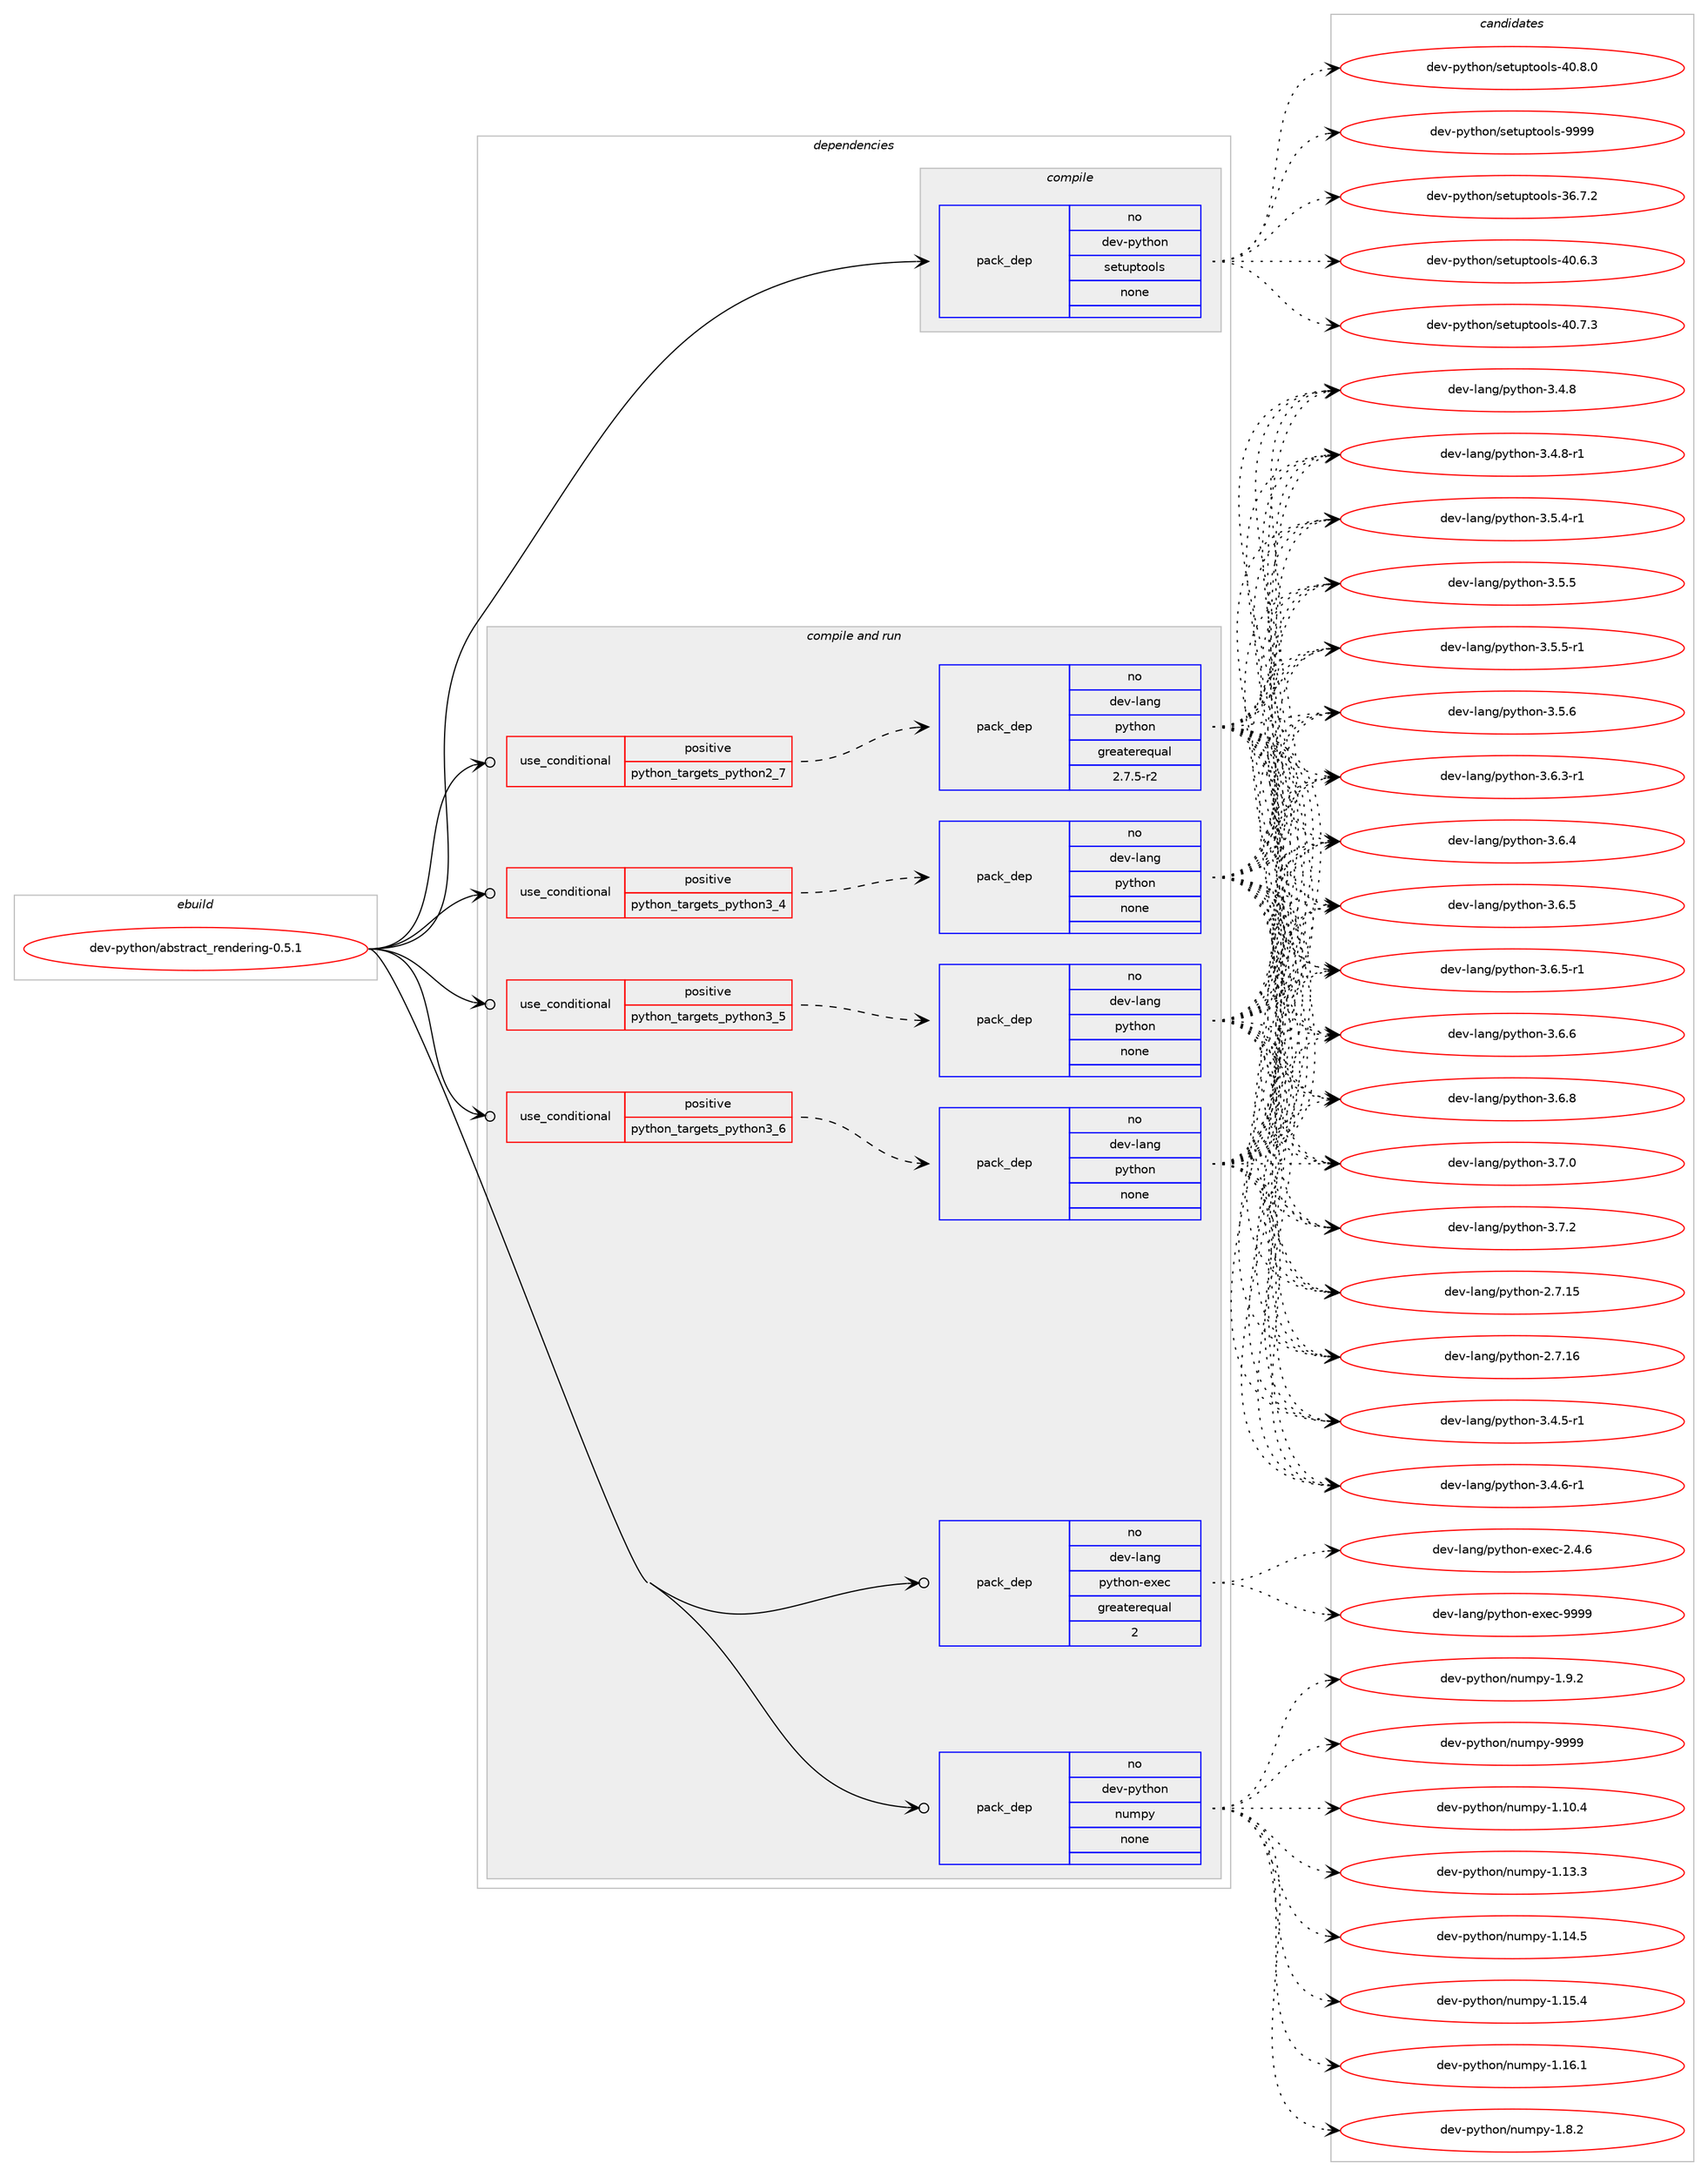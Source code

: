 digraph prolog {

# *************
# Graph options
# *************

newrank=true;
concentrate=true;
compound=true;
graph [rankdir=LR,fontname=Helvetica,fontsize=10,ranksep=1.5];#, ranksep=2.5, nodesep=0.2];
edge  [arrowhead=vee];
node  [fontname=Helvetica,fontsize=10];

# **********
# The ebuild
# **********

subgraph cluster_leftcol {
color=gray;
rank=same;
label=<<i>ebuild</i>>;
id [label="dev-python/abstract_rendering-0.5.1", color=red, width=4, href="../dev-python/abstract_rendering-0.5.1.svg"];
}

# ****************
# The dependencies
# ****************

subgraph cluster_midcol {
color=gray;
label=<<i>dependencies</i>>;
subgraph cluster_compile {
fillcolor="#eeeeee";
style=filled;
label=<<i>compile</i>>;
subgraph pack1003821 {
dependency1397633 [label=<<TABLE BORDER="0" CELLBORDER="1" CELLSPACING="0" CELLPADDING="4" WIDTH="220"><TR><TD ROWSPAN="6" CELLPADDING="30">pack_dep</TD></TR><TR><TD WIDTH="110">no</TD></TR><TR><TD>dev-python</TD></TR><TR><TD>setuptools</TD></TR><TR><TD>none</TD></TR><TR><TD></TD></TR></TABLE>>, shape=none, color=blue];
}
id:e -> dependency1397633:w [weight=20,style="solid",arrowhead="vee"];
}
subgraph cluster_compileandrun {
fillcolor="#eeeeee";
style=filled;
label=<<i>compile and run</i>>;
subgraph cond370587 {
dependency1397634 [label=<<TABLE BORDER="0" CELLBORDER="1" CELLSPACING="0" CELLPADDING="4"><TR><TD ROWSPAN="3" CELLPADDING="10">use_conditional</TD></TR><TR><TD>positive</TD></TR><TR><TD>python_targets_python2_7</TD></TR></TABLE>>, shape=none, color=red];
subgraph pack1003822 {
dependency1397635 [label=<<TABLE BORDER="0" CELLBORDER="1" CELLSPACING="0" CELLPADDING="4" WIDTH="220"><TR><TD ROWSPAN="6" CELLPADDING="30">pack_dep</TD></TR><TR><TD WIDTH="110">no</TD></TR><TR><TD>dev-lang</TD></TR><TR><TD>python</TD></TR><TR><TD>greaterequal</TD></TR><TR><TD>2.7.5-r2</TD></TR></TABLE>>, shape=none, color=blue];
}
dependency1397634:e -> dependency1397635:w [weight=20,style="dashed",arrowhead="vee"];
}
id:e -> dependency1397634:w [weight=20,style="solid",arrowhead="odotvee"];
subgraph cond370588 {
dependency1397636 [label=<<TABLE BORDER="0" CELLBORDER="1" CELLSPACING="0" CELLPADDING="4"><TR><TD ROWSPAN="3" CELLPADDING="10">use_conditional</TD></TR><TR><TD>positive</TD></TR><TR><TD>python_targets_python3_4</TD></TR></TABLE>>, shape=none, color=red];
subgraph pack1003823 {
dependency1397637 [label=<<TABLE BORDER="0" CELLBORDER="1" CELLSPACING="0" CELLPADDING="4" WIDTH="220"><TR><TD ROWSPAN="6" CELLPADDING="30">pack_dep</TD></TR><TR><TD WIDTH="110">no</TD></TR><TR><TD>dev-lang</TD></TR><TR><TD>python</TD></TR><TR><TD>none</TD></TR><TR><TD></TD></TR></TABLE>>, shape=none, color=blue];
}
dependency1397636:e -> dependency1397637:w [weight=20,style="dashed",arrowhead="vee"];
}
id:e -> dependency1397636:w [weight=20,style="solid",arrowhead="odotvee"];
subgraph cond370589 {
dependency1397638 [label=<<TABLE BORDER="0" CELLBORDER="1" CELLSPACING="0" CELLPADDING="4"><TR><TD ROWSPAN="3" CELLPADDING="10">use_conditional</TD></TR><TR><TD>positive</TD></TR><TR><TD>python_targets_python3_5</TD></TR></TABLE>>, shape=none, color=red];
subgraph pack1003824 {
dependency1397639 [label=<<TABLE BORDER="0" CELLBORDER="1" CELLSPACING="0" CELLPADDING="4" WIDTH="220"><TR><TD ROWSPAN="6" CELLPADDING="30">pack_dep</TD></TR><TR><TD WIDTH="110">no</TD></TR><TR><TD>dev-lang</TD></TR><TR><TD>python</TD></TR><TR><TD>none</TD></TR><TR><TD></TD></TR></TABLE>>, shape=none, color=blue];
}
dependency1397638:e -> dependency1397639:w [weight=20,style="dashed",arrowhead="vee"];
}
id:e -> dependency1397638:w [weight=20,style="solid",arrowhead="odotvee"];
subgraph cond370590 {
dependency1397640 [label=<<TABLE BORDER="0" CELLBORDER="1" CELLSPACING="0" CELLPADDING="4"><TR><TD ROWSPAN="3" CELLPADDING="10">use_conditional</TD></TR><TR><TD>positive</TD></TR><TR><TD>python_targets_python3_6</TD></TR></TABLE>>, shape=none, color=red];
subgraph pack1003825 {
dependency1397641 [label=<<TABLE BORDER="0" CELLBORDER="1" CELLSPACING="0" CELLPADDING="4" WIDTH="220"><TR><TD ROWSPAN="6" CELLPADDING="30">pack_dep</TD></TR><TR><TD WIDTH="110">no</TD></TR><TR><TD>dev-lang</TD></TR><TR><TD>python</TD></TR><TR><TD>none</TD></TR><TR><TD></TD></TR></TABLE>>, shape=none, color=blue];
}
dependency1397640:e -> dependency1397641:w [weight=20,style="dashed",arrowhead="vee"];
}
id:e -> dependency1397640:w [weight=20,style="solid",arrowhead="odotvee"];
subgraph pack1003826 {
dependency1397642 [label=<<TABLE BORDER="0" CELLBORDER="1" CELLSPACING="0" CELLPADDING="4" WIDTH="220"><TR><TD ROWSPAN="6" CELLPADDING="30">pack_dep</TD></TR><TR><TD WIDTH="110">no</TD></TR><TR><TD>dev-lang</TD></TR><TR><TD>python-exec</TD></TR><TR><TD>greaterequal</TD></TR><TR><TD>2</TD></TR></TABLE>>, shape=none, color=blue];
}
id:e -> dependency1397642:w [weight=20,style="solid",arrowhead="odotvee"];
subgraph pack1003827 {
dependency1397643 [label=<<TABLE BORDER="0" CELLBORDER="1" CELLSPACING="0" CELLPADDING="4" WIDTH="220"><TR><TD ROWSPAN="6" CELLPADDING="30">pack_dep</TD></TR><TR><TD WIDTH="110">no</TD></TR><TR><TD>dev-python</TD></TR><TR><TD>numpy</TD></TR><TR><TD>none</TD></TR><TR><TD></TD></TR></TABLE>>, shape=none, color=blue];
}
id:e -> dependency1397643:w [weight=20,style="solid",arrowhead="odotvee"];
}
subgraph cluster_run {
fillcolor="#eeeeee";
style=filled;
label=<<i>run</i>>;
}
}

# **************
# The candidates
# **************

subgraph cluster_choices {
rank=same;
color=gray;
label=<<i>candidates</i>>;

subgraph choice1003821 {
color=black;
nodesep=1;
choice100101118451121211161041111104711510111611711211611111110811545515446554650 [label="dev-python/setuptools-36.7.2", color=red, width=4,href="../dev-python/setuptools-36.7.2.svg"];
choice100101118451121211161041111104711510111611711211611111110811545524846544651 [label="dev-python/setuptools-40.6.3", color=red, width=4,href="../dev-python/setuptools-40.6.3.svg"];
choice100101118451121211161041111104711510111611711211611111110811545524846554651 [label="dev-python/setuptools-40.7.3", color=red, width=4,href="../dev-python/setuptools-40.7.3.svg"];
choice100101118451121211161041111104711510111611711211611111110811545524846564648 [label="dev-python/setuptools-40.8.0", color=red, width=4,href="../dev-python/setuptools-40.8.0.svg"];
choice10010111845112121116104111110471151011161171121161111111081154557575757 [label="dev-python/setuptools-9999", color=red, width=4,href="../dev-python/setuptools-9999.svg"];
dependency1397633:e -> choice100101118451121211161041111104711510111611711211611111110811545515446554650:w [style=dotted,weight="100"];
dependency1397633:e -> choice100101118451121211161041111104711510111611711211611111110811545524846544651:w [style=dotted,weight="100"];
dependency1397633:e -> choice100101118451121211161041111104711510111611711211611111110811545524846554651:w [style=dotted,weight="100"];
dependency1397633:e -> choice100101118451121211161041111104711510111611711211611111110811545524846564648:w [style=dotted,weight="100"];
dependency1397633:e -> choice10010111845112121116104111110471151011161171121161111111081154557575757:w [style=dotted,weight="100"];
}
subgraph choice1003822 {
color=black;
nodesep=1;
choice10010111845108971101034711212111610411111045504655464953 [label="dev-lang/python-2.7.15", color=red, width=4,href="../dev-lang/python-2.7.15.svg"];
choice10010111845108971101034711212111610411111045504655464954 [label="dev-lang/python-2.7.16", color=red, width=4,href="../dev-lang/python-2.7.16.svg"];
choice1001011184510897110103471121211161041111104551465246534511449 [label="dev-lang/python-3.4.5-r1", color=red, width=4,href="../dev-lang/python-3.4.5-r1.svg"];
choice1001011184510897110103471121211161041111104551465246544511449 [label="dev-lang/python-3.4.6-r1", color=red, width=4,href="../dev-lang/python-3.4.6-r1.svg"];
choice100101118451089711010347112121116104111110455146524656 [label="dev-lang/python-3.4.8", color=red, width=4,href="../dev-lang/python-3.4.8.svg"];
choice1001011184510897110103471121211161041111104551465246564511449 [label="dev-lang/python-3.4.8-r1", color=red, width=4,href="../dev-lang/python-3.4.8-r1.svg"];
choice1001011184510897110103471121211161041111104551465346524511449 [label="dev-lang/python-3.5.4-r1", color=red, width=4,href="../dev-lang/python-3.5.4-r1.svg"];
choice100101118451089711010347112121116104111110455146534653 [label="dev-lang/python-3.5.5", color=red, width=4,href="../dev-lang/python-3.5.5.svg"];
choice1001011184510897110103471121211161041111104551465346534511449 [label="dev-lang/python-3.5.5-r1", color=red, width=4,href="../dev-lang/python-3.5.5-r1.svg"];
choice100101118451089711010347112121116104111110455146534654 [label="dev-lang/python-3.5.6", color=red, width=4,href="../dev-lang/python-3.5.6.svg"];
choice1001011184510897110103471121211161041111104551465446514511449 [label="dev-lang/python-3.6.3-r1", color=red, width=4,href="../dev-lang/python-3.6.3-r1.svg"];
choice100101118451089711010347112121116104111110455146544652 [label="dev-lang/python-3.6.4", color=red, width=4,href="../dev-lang/python-3.6.4.svg"];
choice100101118451089711010347112121116104111110455146544653 [label="dev-lang/python-3.6.5", color=red, width=4,href="../dev-lang/python-3.6.5.svg"];
choice1001011184510897110103471121211161041111104551465446534511449 [label="dev-lang/python-3.6.5-r1", color=red, width=4,href="../dev-lang/python-3.6.5-r1.svg"];
choice100101118451089711010347112121116104111110455146544654 [label="dev-lang/python-3.6.6", color=red, width=4,href="../dev-lang/python-3.6.6.svg"];
choice100101118451089711010347112121116104111110455146544656 [label="dev-lang/python-3.6.8", color=red, width=4,href="../dev-lang/python-3.6.8.svg"];
choice100101118451089711010347112121116104111110455146554648 [label="dev-lang/python-3.7.0", color=red, width=4,href="../dev-lang/python-3.7.0.svg"];
choice100101118451089711010347112121116104111110455146554650 [label="dev-lang/python-3.7.2", color=red, width=4,href="../dev-lang/python-3.7.2.svg"];
dependency1397635:e -> choice10010111845108971101034711212111610411111045504655464953:w [style=dotted,weight="100"];
dependency1397635:e -> choice10010111845108971101034711212111610411111045504655464954:w [style=dotted,weight="100"];
dependency1397635:e -> choice1001011184510897110103471121211161041111104551465246534511449:w [style=dotted,weight="100"];
dependency1397635:e -> choice1001011184510897110103471121211161041111104551465246544511449:w [style=dotted,weight="100"];
dependency1397635:e -> choice100101118451089711010347112121116104111110455146524656:w [style=dotted,weight="100"];
dependency1397635:e -> choice1001011184510897110103471121211161041111104551465246564511449:w [style=dotted,weight="100"];
dependency1397635:e -> choice1001011184510897110103471121211161041111104551465346524511449:w [style=dotted,weight="100"];
dependency1397635:e -> choice100101118451089711010347112121116104111110455146534653:w [style=dotted,weight="100"];
dependency1397635:e -> choice1001011184510897110103471121211161041111104551465346534511449:w [style=dotted,weight="100"];
dependency1397635:e -> choice100101118451089711010347112121116104111110455146534654:w [style=dotted,weight="100"];
dependency1397635:e -> choice1001011184510897110103471121211161041111104551465446514511449:w [style=dotted,weight="100"];
dependency1397635:e -> choice100101118451089711010347112121116104111110455146544652:w [style=dotted,weight="100"];
dependency1397635:e -> choice100101118451089711010347112121116104111110455146544653:w [style=dotted,weight="100"];
dependency1397635:e -> choice1001011184510897110103471121211161041111104551465446534511449:w [style=dotted,weight="100"];
dependency1397635:e -> choice100101118451089711010347112121116104111110455146544654:w [style=dotted,weight="100"];
dependency1397635:e -> choice100101118451089711010347112121116104111110455146544656:w [style=dotted,weight="100"];
dependency1397635:e -> choice100101118451089711010347112121116104111110455146554648:w [style=dotted,weight="100"];
dependency1397635:e -> choice100101118451089711010347112121116104111110455146554650:w [style=dotted,weight="100"];
}
subgraph choice1003823 {
color=black;
nodesep=1;
choice10010111845108971101034711212111610411111045504655464953 [label="dev-lang/python-2.7.15", color=red, width=4,href="../dev-lang/python-2.7.15.svg"];
choice10010111845108971101034711212111610411111045504655464954 [label="dev-lang/python-2.7.16", color=red, width=4,href="../dev-lang/python-2.7.16.svg"];
choice1001011184510897110103471121211161041111104551465246534511449 [label="dev-lang/python-3.4.5-r1", color=red, width=4,href="../dev-lang/python-3.4.5-r1.svg"];
choice1001011184510897110103471121211161041111104551465246544511449 [label="dev-lang/python-3.4.6-r1", color=red, width=4,href="../dev-lang/python-3.4.6-r1.svg"];
choice100101118451089711010347112121116104111110455146524656 [label="dev-lang/python-3.4.8", color=red, width=4,href="../dev-lang/python-3.4.8.svg"];
choice1001011184510897110103471121211161041111104551465246564511449 [label="dev-lang/python-3.4.8-r1", color=red, width=4,href="../dev-lang/python-3.4.8-r1.svg"];
choice1001011184510897110103471121211161041111104551465346524511449 [label="dev-lang/python-3.5.4-r1", color=red, width=4,href="../dev-lang/python-3.5.4-r1.svg"];
choice100101118451089711010347112121116104111110455146534653 [label="dev-lang/python-3.5.5", color=red, width=4,href="../dev-lang/python-3.5.5.svg"];
choice1001011184510897110103471121211161041111104551465346534511449 [label="dev-lang/python-3.5.5-r1", color=red, width=4,href="../dev-lang/python-3.5.5-r1.svg"];
choice100101118451089711010347112121116104111110455146534654 [label="dev-lang/python-3.5.6", color=red, width=4,href="../dev-lang/python-3.5.6.svg"];
choice1001011184510897110103471121211161041111104551465446514511449 [label="dev-lang/python-3.6.3-r1", color=red, width=4,href="../dev-lang/python-3.6.3-r1.svg"];
choice100101118451089711010347112121116104111110455146544652 [label="dev-lang/python-3.6.4", color=red, width=4,href="../dev-lang/python-3.6.4.svg"];
choice100101118451089711010347112121116104111110455146544653 [label="dev-lang/python-3.6.5", color=red, width=4,href="../dev-lang/python-3.6.5.svg"];
choice1001011184510897110103471121211161041111104551465446534511449 [label="dev-lang/python-3.6.5-r1", color=red, width=4,href="../dev-lang/python-3.6.5-r1.svg"];
choice100101118451089711010347112121116104111110455146544654 [label="dev-lang/python-3.6.6", color=red, width=4,href="../dev-lang/python-3.6.6.svg"];
choice100101118451089711010347112121116104111110455146544656 [label="dev-lang/python-3.6.8", color=red, width=4,href="../dev-lang/python-3.6.8.svg"];
choice100101118451089711010347112121116104111110455146554648 [label="dev-lang/python-3.7.0", color=red, width=4,href="../dev-lang/python-3.7.0.svg"];
choice100101118451089711010347112121116104111110455146554650 [label="dev-lang/python-3.7.2", color=red, width=4,href="../dev-lang/python-3.7.2.svg"];
dependency1397637:e -> choice10010111845108971101034711212111610411111045504655464953:w [style=dotted,weight="100"];
dependency1397637:e -> choice10010111845108971101034711212111610411111045504655464954:w [style=dotted,weight="100"];
dependency1397637:e -> choice1001011184510897110103471121211161041111104551465246534511449:w [style=dotted,weight="100"];
dependency1397637:e -> choice1001011184510897110103471121211161041111104551465246544511449:w [style=dotted,weight="100"];
dependency1397637:e -> choice100101118451089711010347112121116104111110455146524656:w [style=dotted,weight="100"];
dependency1397637:e -> choice1001011184510897110103471121211161041111104551465246564511449:w [style=dotted,weight="100"];
dependency1397637:e -> choice1001011184510897110103471121211161041111104551465346524511449:w [style=dotted,weight="100"];
dependency1397637:e -> choice100101118451089711010347112121116104111110455146534653:w [style=dotted,weight="100"];
dependency1397637:e -> choice1001011184510897110103471121211161041111104551465346534511449:w [style=dotted,weight="100"];
dependency1397637:e -> choice100101118451089711010347112121116104111110455146534654:w [style=dotted,weight="100"];
dependency1397637:e -> choice1001011184510897110103471121211161041111104551465446514511449:w [style=dotted,weight="100"];
dependency1397637:e -> choice100101118451089711010347112121116104111110455146544652:w [style=dotted,weight="100"];
dependency1397637:e -> choice100101118451089711010347112121116104111110455146544653:w [style=dotted,weight="100"];
dependency1397637:e -> choice1001011184510897110103471121211161041111104551465446534511449:w [style=dotted,weight="100"];
dependency1397637:e -> choice100101118451089711010347112121116104111110455146544654:w [style=dotted,weight="100"];
dependency1397637:e -> choice100101118451089711010347112121116104111110455146544656:w [style=dotted,weight="100"];
dependency1397637:e -> choice100101118451089711010347112121116104111110455146554648:w [style=dotted,weight="100"];
dependency1397637:e -> choice100101118451089711010347112121116104111110455146554650:w [style=dotted,weight="100"];
}
subgraph choice1003824 {
color=black;
nodesep=1;
choice10010111845108971101034711212111610411111045504655464953 [label="dev-lang/python-2.7.15", color=red, width=4,href="../dev-lang/python-2.7.15.svg"];
choice10010111845108971101034711212111610411111045504655464954 [label="dev-lang/python-2.7.16", color=red, width=4,href="../dev-lang/python-2.7.16.svg"];
choice1001011184510897110103471121211161041111104551465246534511449 [label="dev-lang/python-3.4.5-r1", color=red, width=4,href="../dev-lang/python-3.4.5-r1.svg"];
choice1001011184510897110103471121211161041111104551465246544511449 [label="dev-lang/python-3.4.6-r1", color=red, width=4,href="../dev-lang/python-3.4.6-r1.svg"];
choice100101118451089711010347112121116104111110455146524656 [label="dev-lang/python-3.4.8", color=red, width=4,href="../dev-lang/python-3.4.8.svg"];
choice1001011184510897110103471121211161041111104551465246564511449 [label="dev-lang/python-3.4.8-r1", color=red, width=4,href="../dev-lang/python-3.4.8-r1.svg"];
choice1001011184510897110103471121211161041111104551465346524511449 [label="dev-lang/python-3.5.4-r1", color=red, width=4,href="../dev-lang/python-3.5.4-r1.svg"];
choice100101118451089711010347112121116104111110455146534653 [label="dev-lang/python-3.5.5", color=red, width=4,href="../dev-lang/python-3.5.5.svg"];
choice1001011184510897110103471121211161041111104551465346534511449 [label="dev-lang/python-3.5.5-r1", color=red, width=4,href="../dev-lang/python-3.5.5-r1.svg"];
choice100101118451089711010347112121116104111110455146534654 [label="dev-lang/python-3.5.6", color=red, width=4,href="../dev-lang/python-3.5.6.svg"];
choice1001011184510897110103471121211161041111104551465446514511449 [label="dev-lang/python-3.6.3-r1", color=red, width=4,href="../dev-lang/python-3.6.3-r1.svg"];
choice100101118451089711010347112121116104111110455146544652 [label="dev-lang/python-3.6.4", color=red, width=4,href="../dev-lang/python-3.6.4.svg"];
choice100101118451089711010347112121116104111110455146544653 [label="dev-lang/python-3.6.5", color=red, width=4,href="../dev-lang/python-3.6.5.svg"];
choice1001011184510897110103471121211161041111104551465446534511449 [label="dev-lang/python-3.6.5-r1", color=red, width=4,href="../dev-lang/python-3.6.5-r1.svg"];
choice100101118451089711010347112121116104111110455146544654 [label="dev-lang/python-3.6.6", color=red, width=4,href="../dev-lang/python-3.6.6.svg"];
choice100101118451089711010347112121116104111110455146544656 [label="dev-lang/python-3.6.8", color=red, width=4,href="../dev-lang/python-3.6.8.svg"];
choice100101118451089711010347112121116104111110455146554648 [label="dev-lang/python-3.7.0", color=red, width=4,href="../dev-lang/python-3.7.0.svg"];
choice100101118451089711010347112121116104111110455146554650 [label="dev-lang/python-3.7.2", color=red, width=4,href="../dev-lang/python-3.7.2.svg"];
dependency1397639:e -> choice10010111845108971101034711212111610411111045504655464953:w [style=dotted,weight="100"];
dependency1397639:e -> choice10010111845108971101034711212111610411111045504655464954:w [style=dotted,weight="100"];
dependency1397639:e -> choice1001011184510897110103471121211161041111104551465246534511449:w [style=dotted,weight="100"];
dependency1397639:e -> choice1001011184510897110103471121211161041111104551465246544511449:w [style=dotted,weight="100"];
dependency1397639:e -> choice100101118451089711010347112121116104111110455146524656:w [style=dotted,weight="100"];
dependency1397639:e -> choice1001011184510897110103471121211161041111104551465246564511449:w [style=dotted,weight="100"];
dependency1397639:e -> choice1001011184510897110103471121211161041111104551465346524511449:w [style=dotted,weight="100"];
dependency1397639:e -> choice100101118451089711010347112121116104111110455146534653:w [style=dotted,weight="100"];
dependency1397639:e -> choice1001011184510897110103471121211161041111104551465346534511449:w [style=dotted,weight="100"];
dependency1397639:e -> choice100101118451089711010347112121116104111110455146534654:w [style=dotted,weight="100"];
dependency1397639:e -> choice1001011184510897110103471121211161041111104551465446514511449:w [style=dotted,weight="100"];
dependency1397639:e -> choice100101118451089711010347112121116104111110455146544652:w [style=dotted,weight="100"];
dependency1397639:e -> choice100101118451089711010347112121116104111110455146544653:w [style=dotted,weight="100"];
dependency1397639:e -> choice1001011184510897110103471121211161041111104551465446534511449:w [style=dotted,weight="100"];
dependency1397639:e -> choice100101118451089711010347112121116104111110455146544654:w [style=dotted,weight="100"];
dependency1397639:e -> choice100101118451089711010347112121116104111110455146544656:w [style=dotted,weight="100"];
dependency1397639:e -> choice100101118451089711010347112121116104111110455146554648:w [style=dotted,weight="100"];
dependency1397639:e -> choice100101118451089711010347112121116104111110455146554650:w [style=dotted,weight="100"];
}
subgraph choice1003825 {
color=black;
nodesep=1;
choice10010111845108971101034711212111610411111045504655464953 [label="dev-lang/python-2.7.15", color=red, width=4,href="../dev-lang/python-2.7.15.svg"];
choice10010111845108971101034711212111610411111045504655464954 [label="dev-lang/python-2.7.16", color=red, width=4,href="../dev-lang/python-2.7.16.svg"];
choice1001011184510897110103471121211161041111104551465246534511449 [label="dev-lang/python-3.4.5-r1", color=red, width=4,href="../dev-lang/python-3.4.5-r1.svg"];
choice1001011184510897110103471121211161041111104551465246544511449 [label="dev-lang/python-3.4.6-r1", color=red, width=4,href="../dev-lang/python-3.4.6-r1.svg"];
choice100101118451089711010347112121116104111110455146524656 [label="dev-lang/python-3.4.8", color=red, width=4,href="../dev-lang/python-3.4.8.svg"];
choice1001011184510897110103471121211161041111104551465246564511449 [label="dev-lang/python-3.4.8-r1", color=red, width=4,href="../dev-lang/python-3.4.8-r1.svg"];
choice1001011184510897110103471121211161041111104551465346524511449 [label="dev-lang/python-3.5.4-r1", color=red, width=4,href="../dev-lang/python-3.5.4-r1.svg"];
choice100101118451089711010347112121116104111110455146534653 [label="dev-lang/python-3.5.5", color=red, width=4,href="../dev-lang/python-3.5.5.svg"];
choice1001011184510897110103471121211161041111104551465346534511449 [label="dev-lang/python-3.5.5-r1", color=red, width=4,href="../dev-lang/python-3.5.5-r1.svg"];
choice100101118451089711010347112121116104111110455146534654 [label="dev-lang/python-3.5.6", color=red, width=4,href="../dev-lang/python-3.5.6.svg"];
choice1001011184510897110103471121211161041111104551465446514511449 [label="dev-lang/python-3.6.3-r1", color=red, width=4,href="../dev-lang/python-3.6.3-r1.svg"];
choice100101118451089711010347112121116104111110455146544652 [label="dev-lang/python-3.6.4", color=red, width=4,href="../dev-lang/python-3.6.4.svg"];
choice100101118451089711010347112121116104111110455146544653 [label="dev-lang/python-3.6.5", color=red, width=4,href="../dev-lang/python-3.6.5.svg"];
choice1001011184510897110103471121211161041111104551465446534511449 [label="dev-lang/python-3.6.5-r1", color=red, width=4,href="../dev-lang/python-3.6.5-r1.svg"];
choice100101118451089711010347112121116104111110455146544654 [label="dev-lang/python-3.6.6", color=red, width=4,href="../dev-lang/python-3.6.6.svg"];
choice100101118451089711010347112121116104111110455146544656 [label="dev-lang/python-3.6.8", color=red, width=4,href="../dev-lang/python-3.6.8.svg"];
choice100101118451089711010347112121116104111110455146554648 [label="dev-lang/python-3.7.0", color=red, width=4,href="../dev-lang/python-3.7.0.svg"];
choice100101118451089711010347112121116104111110455146554650 [label="dev-lang/python-3.7.2", color=red, width=4,href="../dev-lang/python-3.7.2.svg"];
dependency1397641:e -> choice10010111845108971101034711212111610411111045504655464953:w [style=dotted,weight="100"];
dependency1397641:e -> choice10010111845108971101034711212111610411111045504655464954:w [style=dotted,weight="100"];
dependency1397641:e -> choice1001011184510897110103471121211161041111104551465246534511449:w [style=dotted,weight="100"];
dependency1397641:e -> choice1001011184510897110103471121211161041111104551465246544511449:w [style=dotted,weight="100"];
dependency1397641:e -> choice100101118451089711010347112121116104111110455146524656:w [style=dotted,weight="100"];
dependency1397641:e -> choice1001011184510897110103471121211161041111104551465246564511449:w [style=dotted,weight="100"];
dependency1397641:e -> choice1001011184510897110103471121211161041111104551465346524511449:w [style=dotted,weight="100"];
dependency1397641:e -> choice100101118451089711010347112121116104111110455146534653:w [style=dotted,weight="100"];
dependency1397641:e -> choice1001011184510897110103471121211161041111104551465346534511449:w [style=dotted,weight="100"];
dependency1397641:e -> choice100101118451089711010347112121116104111110455146534654:w [style=dotted,weight="100"];
dependency1397641:e -> choice1001011184510897110103471121211161041111104551465446514511449:w [style=dotted,weight="100"];
dependency1397641:e -> choice100101118451089711010347112121116104111110455146544652:w [style=dotted,weight="100"];
dependency1397641:e -> choice100101118451089711010347112121116104111110455146544653:w [style=dotted,weight="100"];
dependency1397641:e -> choice1001011184510897110103471121211161041111104551465446534511449:w [style=dotted,weight="100"];
dependency1397641:e -> choice100101118451089711010347112121116104111110455146544654:w [style=dotted,weight="100"];
dependency1397641:e -> choice100101118451089711010347112121116104111110455146544656:w [style=dotted,weight="100"];
dependency1397641:e -> choice100101118451089711010347112121116104111110455146554648:w [style=dotted,weight="100"];
dependency1397641:e -> choice100101118451089711010347112121116104111110455146554650:w [style=dotted,weight="100"];
}
subgraph choice1003826 {
color=black;
nodesep=1;
choice1001011184510897110103471121211161041111104510112010199455046524654 [label="dev-lang/python-exec-2.4.6", color=red, width=4,href="../dev-lang/python-exec-2.4.6.svg"];
choice10010111845108971101034711212111610411111045101120101994557575757 [label="dev-lang/python-exec-9999", color=red, width=4,href="../dev-lang/python-exec-9999.svg"];
dependency1397642:e -> choice1001011184510897110103471121211161041111104510112010199455046524654:w [style=dotted,weight="100"];
dependency1397642:e -> choice10010111845108971101034711212111610411111045101120101994557575757:w [style=dotted,weight="100"];
}
subgraph choice1003827 {
color=black;
nodesep=1;
choice100101118451121211161041111104711011710911212145494649484652 [label="dev-python/numpy-1.10.4", color=red, width=4,href="../dev-python/numpy-1.10.4.svg"];
choice100101118451121211161041111104711011710911212145494649514651 [label="dev-python/numpy-1.13.3", color=red, width=4,href="../dev-python/numpy-1.13.3.svg"];
choice100101118451121211161041111104711011710911212145494649524653 [label="dev-python/numpy-1.14.5", color=red, width=4,href="../dev-python/numpy-1.14.5.svg"];
choice100101118451121211161041111104711011710911212145494649534652 [label="dev-python/numpy-1.15.4", color=red, width=4,href="../dev-python/numpy-1.15.4.svg"];
choice100101118451121211161041111104711011710911212145494649544649 [label="dev-python/numpy-1.16.1", color=red, width=4,href="../dev-python/numpy-1.16.1.svg"];
choice1001011184511212111610411111047110117109112121454946564650 [label="dev-python/numpy-1.8.2", color=red, width=4,href="../dev-python/numpy-1.8.2.svg"];
choice1001011184511212111610411111047110117109112121454946574650 [label="dev-python/numpy-1.9.2", color=red, width=4,href="../dev-python/numpy-1.9.2.svg"];
choice10010111845112121116104111110471101171091121214557575757 [label="dev-python/numpy-9999", color=red, width=4,href="../dev-python/numpy-9999.svg"];
dependency1397643:e -> choice100101118451121211161041111104711011710911212145494649484652:w [style=dotted,weight="100"];
dependency1397643:e -> choice100101118451121211161041111104711011710911212145494649514651:w [style=dotted,weight="100"];
dependency1397643:e -> choice100101118451121211161041111104711011710911212145494649524653:w [style=dotted,weight="100"];
dependency1397643:e -> choice100101118451121211161041111104711011710911212145494649534652:w [style=dotted,weight="100"];
dependency1397643:e -> choice100101118451121211161041111104711011710911212145494649544649:w [style=dotted,weight="100"];
dependency1397643:e -> choice1001011184511212111610411111047110117109112121454946564650:w [style=dotted,weight="100"];
dependency1397643:e -> choice1001011184511212111610411111047110117109112121454946574650:w [style=dotted,weight="100"];
dependency1397643:e -> choice10010111845112121116104111110471101171091121214557575757:w [style=dotted,weight="100"];
}
}

}
